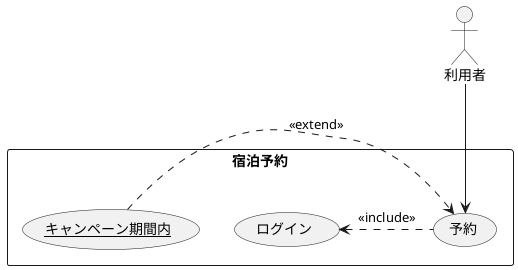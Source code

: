@startuml 宿泊予約
rectangle 宿泊予約{
    usecase ログイン
    usecase 予約
    usecase (<u>キャンペーン期間内</u>) as input
}

ログイン<.予約 :<<include>>
input.>(予約) :<<extend>>
利用者-->予約
@enduml